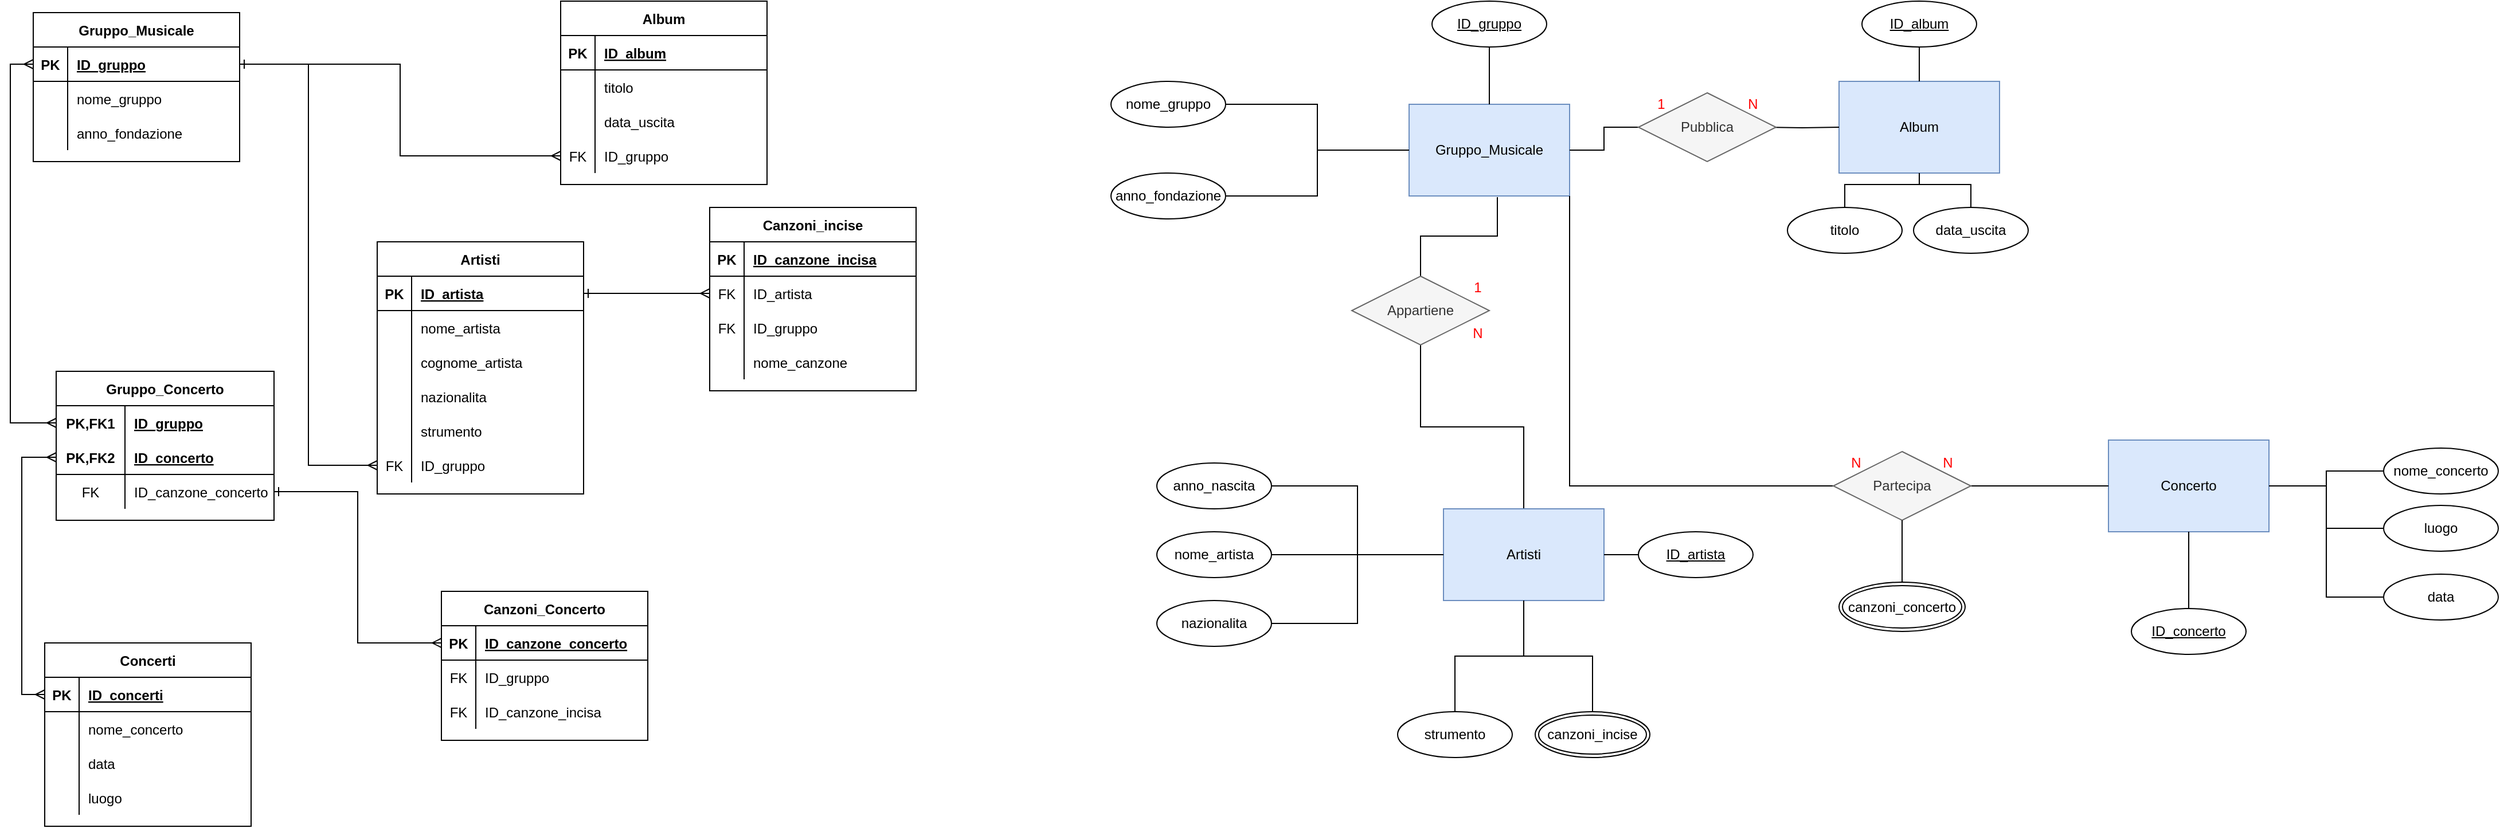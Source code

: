 <mxfile version="13.9.9" type="github">
  <diagram name="Page-1" id="e7e014a7-5840-1c2e-5031-d8a46d1fe8dd">
    <mxGraphModel dx="2842" dy="896" grid="1" gridSize="10" guides="1" tooltips="1" connect="1" arrows="1" fold="1" page="1" pageScale="1" pageWidth="1169" pageHeight="826" background="#ffffff" math="0" shadow="0">
      <root>
        <mxCell id="0" />
        <mxCell id="1" parent="0" />
        <mxCell id="KTUMlyn5Q8RxVWPa-o7w-100" value="Gruppo_Musicale" style="whiteSpace=wrap;html=1;align=center;fillColor=#dae8fc;strokeColor=#6c8ebf;" vertex="1" parent="1">
          <mxGeometry x="80" y="120" width="140" height="80" as="geometry" />
        </mxCell>
        <mxCell id="KTUMlyn5Q8RxVWPa-o7w-101" value="Album" style="whiteSpace=wrap;html=1;align=center;fillColor=#dae8fc;strokeColor=#6c8ebf;" vertex="1" parent="1">
          <mxGeometry x="455" y="100" width="140" height="80" as="geometry" />
        </mxCell>
        <mxCell id="KTUMlyn5Q8RxVWPa-o7w-102" value="Concerto" style="whiteSpace=wrap;html=1;align=center;fillColor=#dae8fc;strokeColor=#6c8ebf;" vertex="1" parent="1">
          <mxGeometry x="690" y="413" width="140" height="80" as="geometry" />
        </mxCell>
        <mxCell id="KTUMlyn5Q8RxVWPa-o7w-166" style="edgeStyle=orthogonalEdgeStyle;rounded=0;orthogonalLoop=1;jettySize=auto;html=1;entryX=0.5;entryY=1;entryDx=0;entryDy=0;startArrow=none;startFill=0;endArrow=none;endFill=0;fontColor=#000000;" edge="1" parent="1" source="KTUMlyn5Q8RxVWPa-o7w-103" target="KTUMlyn5Q8RxVWPa-o7w-152">
          <mxGeometry relative="1" as="geometry" />
        </mxCell>
        <mxCell id="KTUMlyn5Q8RxVWPa-o7w-103" value="Artisti" style="whiteSpace=wrap;html=1;align=center;fillColor=#dae8fc;strokeColor=#6c8ebf;" vertex="1" parent="1">
          <mxGeometry x="110" y="473" width="140" height="80" as="geometry" />
        </mxCell>
        <mxCell id="KTUMlyn5Q8RxVWPa-o7w-163" style="edgeStyle=orthogonalEdgeStyle;rounded=0;orthogonalLoop=1;jettySize=auto;html=1;entryX=0;entryY=0.5;entryDx=0;entryDy=0;startArrow=none;startFill=0;endArrow=none;endFill=0;fontColor=#000000;" edge="1" parent="1" source="KTUMlyn5Q8RxVWPa-o7w-104" target="KTUMlyn5Q8RxVWPa-o7w-100">
          <mxGeometry relative="1" as="geometry" />
        </mxCell>
        <mxCell id="KTUMlyn5Q8RxVWPa-o7w-104" value="nome_gruppo" style="ellipse;whiteSpace=wrap;html=1;align=center;" vertex="1" parent="1">
          <mxGeometry x="-180" y="100" width="100" height="40" as="geometry" />
        </mxCell>
        <mxCell id="KTUMlyn5Q8RxVWPa-o7w-106" style="edgeStyle=orthogonalEdgeStyle;rounded=0;orthogonalLoop=1;jettySize=auto;html=1;startArrow=none;startFill=0;endArrow=none;endFill=0;" edge="1" parent="1" source="KTUMlyn5Q8RxVWPa-o7w-105" target="KTUMlyn5Q8RxVWPa-o7w-100">
          <mxGeometry relative="1" as="geometry" />
        </mxCell>
        <mxCell id="KTUMlyn5Q8RxVWPa-o7w-105" value="ID_gruppo" style="ellipse;whiteSpace=wrap;html=1;align=center;fontStyle=4;" vertex="1" parent="1">
          <mxGeometry x="100" y="30" width="100" height="40" as="geometry" />
        </mxCell>
        <mxCell id="KTUMlyn5Q8RxVWPa-o7w-164" style="edgeStyle=orthogonalEdgeStyle;rounded=0;orthogonalLoop=1;jettySize=auto;html=1;entryX=0;entryY=0.5;entryDx=0;entryDy=0;startArrow=none;startFill=0;endArrow=none;endFill=0;fontColor=#000000;" edge="1" parent="1" source="KTUMlyn5Q8RxVWPa-o7w-108" target="KTUMlyn5Q8RxVWPa-o7w-100">
          <mxGeometry relative="1" as="geometry" />
        </mxCell>
        <mxCell id="KTUMlyn5Q8RxVWPa-o7w-108" value="anno_fondazione" style="ellipse;whiteSpace=wrap;html=1;align=center;" vertex="1" parent="1">
          <mxGeometry x="-180" y="180" width="100" height="40" as="geometry" />
        </mxCell>
        <mxCell id="KTUMlyn5Q8RxVWPa-o7w-111" style="edgeStyle=orthogonalEdgeStyle;rounded=0;orthogonalLoop=1;jettySize=auto;html=1;entryX=1;entryY=0.5;entryDx=0;entryDy=0;startArrow=none;startFill=0;endArrow=none;endFill=0;" edge="1" parent="1" source="KTUMlyn5Q8RxVWPa-o7w-110" target="KTUMlyn5Q8RxVWPa-o7w-100">
          <mxGeometry relative="1" as="geometry" />
        </mxCell>
        <mxCell id="KTUMlyn5Q8RxVWPa-o7w-112" style="edgeStyle=orthogonalEdgeStyle;rounded=0;orthogonalLoop=1;jettySize=auto;html=1;startArrow=none;startFill=0;endArrow=none;endFill=0;" edge="1" parent="1" target="KTUMlyn5Q8RxVWPa-o7w-101">
          <mxGeometry relative="1" as="geometry">
            <mxPoint x="390" y="140" as="sourcePoint" />
          </mxGeometry>
        </mxCell>
        <mxCell id="KTUMlyn5Q8RxVWPa-o7w-110" value="Pubblica" style="shape=rhombus;perimeter=rhombusPerimeter;whiteSpace=wrap;html=1;align=center;fillColor=#f5f5f5;strokeColor=#666666;fontColor=#333333;" vertex="1" parent="1">
          <mxGeometry x="280" y="110" width="120" height="60" as="geometry" />
        </mxCell>
        <mxCell id="KTUMlyn5Q8RxVWPa-o7w-113" value="1" style="text;html=1;align=center;verticalAlign=middle;whiteSpace=wrap;rounded=0;fontColor=#FF0000;" vertex="1" parent="1">
          <mxGeometry x="280" y="110" width="40" height="20" as="geometry" />
        </mxCell>
        <mxCell id="KTUMlyn5Q8RxVWPa-o7w-114" value="N" style="text;html=1;strokeColor=none;fillColor=none;align=center;verticalAlign=middle;whiteSpace=wrap;rounded=0;fontColor=#FF0000;" vertex="1" parent="1">
          <mxGeometry x="360" y="110" width="40" height="20" as="geometry" />
        </mxCell>
        <mxCell id="KTUMlyn5Q8RxVWPa-o7w-116" style="edgeStyle=orthogonalEdgeStyle;rounded=0;orthogonalLoop=1;jettySize=auto;html=1;entryX=0.5;entryY=0;entryDx=0;entryDy=0;startArrow=none;startFill=0;endArrow=none;endFill=0;fontColor=#FF0000;" edge="1" parent="1" source="KTUMlyn5Q8RxVWPa-o7w-115" target="KTUMlyn5Q8RxVWPa-o7w-101">
          <mxGeometry relative="1" as="geometry" />
        </mxCell>
        <mxCell id="KTUMlyn5Q8RxVWPa-o7w-115" value="ID_album" style="ellipse;whiteSpace=wrap;html=1;align=center;fontStyle=4;" vertex="1" parent="1">
          <mxGeometry x="475" y="30" width="100" height="40" as="geometry" />
        </mxCell>
        <mxCell id="KTUMlyn5Q8RxVWPa-o7w-119" style="edgeStyle=orthogonalEdgeStyle;rounded=0;orthogonalLoop=1;jettySize=auto;html=1;entryX=0.5;entryY=1;entryDx=0;entryDy=0;startArrow=none;startFill=0;endArrow=none;endFill=0;fontColor=#FF0000;" edge="1" parent="1" source="KTUMlyn5Q8RxVWPa-o7w-117" target="KTUMlyn5Q8RxVWPa-o7w-101">
          <mxGeometry relative="1" as="geometry" />
        </mxCell>
        <mxCell id="KTUMlyn5Q8RxVWPa-o7w-117" value="titolo" style="ellipse;whiteSpace=wrap;html=1;align=center;" vertex="1" parent="1">
          <mxGeometry x="410" y="210" width="100" height="40" as="geometry" />
        </mxCell>
        <mxCell id="KTUMlyn5Q8RxVWPa-o7w-155" style="edgeStyle=orthogonalEdgeStyle;rounded=0;orthogonalLoop=1;jettySize=auto;html=1;entryX=0.5;entryY=1;entryDx=0;entryDy=0;startArrow=none;startFill=0;endArrow=none;endFill=0;fontColor=#000000;" edge="1" parent="1" source="KTUMlyn5Q8RxVWPa-o7w-118" target="KTUMlyn5Q8RxVWPa-o7w-101">
          <mxGeometry relative="1" as="geometry" />
        </mxCell>
        <mxCell id="KTUMlyn5Q8RxVWPa-o7w-118" value="data_uscita" style="ellipse;whiteSpace=wrap;html=1;align=center;" vertex="1" parent="1">
          <mxGeometry x="520" y="210" width="100" height="40" as="geometry" />
        </mxCell>
        <mxCell id="KTUMlyn5Q8RxVWPa-o7w-159" style="edgeStyle=orthogonalEdgeStyle;rounded=0;orthogonalLoop=1;jettySize=auto;html=1;entryX=0;entryY=0.5;entryDx=0;entryDy=0;startArrow=none;startFill=0;endArrow=none;endFill=0;fontColor=#000000;" edge="1" parent="1" source="KTUMlyn5Q8RxVWPa-o7w-121" target="KTUMlyn5Q8RxVWPa-o7w-102">
          <mxGeometry relative="1" as="geometry" />
        </mxCell>
        <mxCell id="KTUMlyn5Q8RxVWPa-o7w-161" style="edgeStyle=orthogonalEdgeStyle;rounded=0;orthogonalLoop=1;jettySize=auto;html=1;entryX=1;entryY=1;entryDx=0;entryDy=0;startArrow=none;startFill=0;endArrow=none;endFill=0;fontColor=#000000;" edge="1" parent="1" source="KTUMlyn5Q8RxVWPa-o7w-121" target="KTUMlyn5Q8RxVWPa-o7w-100">
          <mxGeometry relative="1" as="geometry" />
        </mxCell>
        <mxCell id="KTUMlyn5Q8RxVWPa-o7w-121" value="Partecipa" style="shape=rhombus;perimeter=rhombusPerimeter;whiteSpace=wrap;html=1;align=center;fillColor=#f5f5f5;strokeColor=#666666;fontColor=#333333;" vertex="1" parent="1">
          <mxGeometry x="450" y="423" width="120" height="60" as="geometry" />
        </mxCell>
        <mxCell id="KTUMlyn5Q8RxVWPa-o7w-124" value="N" style="text;html=1;strokeColor=none;fillColor=none;align=center;verticalAlign=middle;whiteSpace=wrap;rounded=0;fontColor=#FF0000;" vertex="1" parent="1">
          <mxGeometry x="530" y="423" width="40" height="20" as="geometry" />
        </mxCell>
        <mxCell id="KTUMlyn5Q8RxVWPa-o7w-125" value="N" style="text;html=1;strokeColor=none;fillColor=none;align=center;verticalAlign=middle;whiteSpace=wrap;rounded=0;fontColor=#FF0000;" vertex="1" parent="1">
          <mxGeometry x="450" y="423" width="40" height="20" as="geometry" />
        </mxCell>
        <mxCell id="KTUMlyn5Q8RxVWPa-o7w-127" style="edgeStyle=orthogonalEdgeStyle;rounded=0;orthogonalLoop=1;jettySize=auto;html=1;startArrow=none;startFill=0;endArrow=none;endFill=0;fontColor=#FF0000;" edge="1" parent="1" source="KTUMlyn5Q8RxVWPa-o7w-126" target="KTUMlyn5Q8RxVWPa-o7w-102">
          <mxGeometry relative="1" as="geometry" />
        </mxCell>
        <mxCell id="KTUMlyn5Q8RxVWPa-o7w-126" value="ID_concerto" style="ellipse;whiteSpace=wrap;html=1;align=center;fontStyle=4;" vertex="1" parent="1">
          <mxGeometry x="710" y="560" width="100" height="40" as="geometry" />
        </mxCell>
        <mxCell id="KTUMlyn5Q8RxVWPa-o7w-158" style="edgeStyle=orthogonalEdgeStyle;rounded=0;orthogonalLoop=1;jettySize=auto;html=1;entryX=1;entryY=0.5;entryDx=0;entryDy=0;startArrow=none;startFill=0;endArrow=none;endFill=0;fontColor=#000000;" edge="1" parent="1" source="KTUMlyn5Q8RxVWPa-o7w-128" target="KTUMlyn5Q8RxVWPa-o7w-102">
          <mxGeometry relative="1" as="geometry" />
        </mxCell>
        <mxCell id="KTUMlyn5Q8RxVWPa-o7w-128" value="nome_concerto" style="ellipse;whiteSpace=wrap;html=1;align=center;" vertex="1" parent="1">
          <mxGeometry x="930" y="420" width="100" height="40" as="geometry" />
        </mxCell>
        <mxCell id="KTUMlyn5Q8RxVWPa-o7w-157" style="edgeStyle=orthogonalEdgeStyle;rounded=0;orthogonalLoop=1;jettySize=auto;html=1;entryX=1;entryY=0.5;entryDx=0;entryDy=0;startArrow=none;startFill=0;endArrow=none;endFill=0;fontColor=#000000;" edge="1" parent="1" source="KTUMlyn5Q8RxVWPa-o7w-129" target="KTUMlyn5Q8RxVWPa-o7w-102">
          <mxGeometry relative="1" as="geometry" />
        </mxCell>
        <mxCell id="KTUMlyn5Q8RxVWPa-o7w-129" value="luogo" style="ellipse;whiteSpace=wrap;html=1;align=center;" vertex="1" parent="1">
          <mxGeometry x="930" y="470" width="100" height="40" as="geometry" />
        </mxCell>
        <mxCell id="KTUMlyn5Q8RxVWPa-o7w-156" style="edgeStyle=orthogonalEdgeStyle;rounded=0;orthogonalLoop=1;jettySize=auto;html=1;entryX=1;entryY=0.5;entryDx=0;entryDy=0;startArrow=none;startFill=0;endArrow=none;endFill=0;fontColor=#000000;" edge="1" parent="1" source="KTUMlyn5Q8RxVWPa-o7w-130" target="KTUMlyn5Q8RxVWPa-o7w-102">
          <mxGeometry relative="1" as="geometry" />
        </mxCell>
        <mxCell id="KTUMlyn5Q8RxVWPa-o7w-130" value="data" style="ellipse;whiteSpace=wrap;html=1;align=center;" vertex="1" parent="1">
          <mxGeometry x="930" y="530" width="100" height="40" as="geometry" />
        </mxCell>
        <mxCell id="KTUMlyn5Q8RxVWPa-o7w-160" style="edgeStyle=orthogonalEdgeStyle;rounded=0;orthogonalLoop=1;jettySize=auto;html=1;entryX=0.5;entryY=1;entryDx=0;entryDy=0;startArrow=none;startFill=0;endArrow=none;endFill=0;fontColor=#000000;" edge="1" parent="1" source="KTUMlyn5Q8RxVWPa-o7w-136" target="KTUMlyn5Q8RxVWPa-o7w-121">
          <mxGeometry relative="1" as="geometry" />
        </mxCell>
        <mxCell id="KTUMlyn5Q8RxVWPa-o7w-136" value="canzoni_concerto" style="ellipse;shape=doubleEllipse;margin=3;whiteSpace=wrap;html=1;align=center;" vertex="1" parent="1">
          <mxGeometry x="455" y="537" width="110" height="43" as="geometry" />
        </mxCell>
        <mxCell id="KTUMlyn5Q8RxVWPa-o7w-172" style="edgeStyle=orthogonalEdgeStyle;rounded=0;orthogonalLoop=1;jettySize=auto;html=1;entryX=1;entryY=0.5;entryDx=0;entryDy=0;startArrow=none;startFill=0;endArrow=none;endFill=0;fontColor=#000000;" edge="1" parent="1" source="KTUMlyn5Q8RxVWPa-o7w-138" target="KTUMlyn5Q8RxVWPa-o7w-103">
          <mxGeometry relative="1" as="geometry" />
        </mxCell>
        <mxCell id="KTUMlyn5Q8RxVWPa-o7w-138" value="ID_artista" style="ellipse;whiteSpace=wrap;html=1;align=center;fontStyle=4;" vertex="1" parent="1">
          <mxGeometry x="280" y="493" width="100" height="40" as="geometry" />
        </mxCell>
        <mxCell id="KTUMlyn5Q8RxVWPa-o7w-168" style="edgeStyle=orthogonalEdgeStyle;rounded=0;orthogonalLoop=1;jettySize=auto;html=1;entryX=0;entryY=0.5;entryDx=0;entryDy=0;startArrow=none;startFill=0;endArrow=none;endFill=0;fontColor=#000000;" edge="1" parent="1" source="KTUMlyn5Q8RxVWPa-o7w-140" target="KTUMlyn5Q8RxVWPa-o7w-103">
          <mxGeometry relative="1" as="geometry" />
        </mxCell>
        <mxCell id="KTUMlyn5Q8RxVWPa-o7w-140" value="nome_artista" style="ellipse;whiteSpace=wrap;html=1;align=center;" vertex="1" parent="1">
          <mxGeometry x="-140" y="493" width="100" height="40" as="geometry" />
        </mxCell>
        <mxCell id="KTUMlyn5Q8RxVWPa-o7w-169" style="edgeStyle=orthogonalEdgeStyle;rounded=0;orthogonalLoop=1;jettySize=auto;html=1;entryX=0;entryY=0.5;entryDx=0;entryDy=0;startArrow=none;startFill=0;endArrow=none;endFill=0;fontColor=#000000;" edge="1" parent="1" source="KTUMlyn5Q8RxVWPa-o7w-141" target="KTUMlyn5Q8RxVWPa-o7w-103">
          <mxGeometry relative="1" as="geometry" />
        </mxCell>
        <mxCell id="KTUMlyn5Q8RxVWPa-o7w-141" value="nazionalita" style="ellipse;whiteSpace=wrap;html=1;align=center;" vertex="1" parent="1">
          <mxGeometry x="-140" y="553" width="100" height="40" as="geometry" />
        </mxCell>
        <mxCell id="KTUMlyn5Q8RxVWPa-o7w-167" style="edgeStyle=orthogonalEdgeStyle;rounded=0;orthogonalLoop=1;jettySize=auto;html=1;entryX=0;entryY=0.5;entryDx=0;entryDy=0;startArrow=none;startFill=0;endArrow=none;endFill=0;fontColor=#000000;" edge="1" parent="1" source="KTUMlyn5Q8RxVWPa-o7w-142" target="KTUMlyn5Q8RxVWPa-o7w-103">
          <mxGeometry relative="1" as="geometry" />
        </mxCell>
        <mxCell id="KTUMlyn5Q8RxVWPa-o7w-142" value="anno_nascita" style="ellipse;whiteSpace=wrap;html=1;align=center;" vertex="1" parent="1">
          <mxGeometry x="-140" y="433" width="100" height="40" as="geometry" />
        </mxCell>
        <mxCell id="KTUMlyn5Q8RxVWPa-o7w-171" style="edgeStyle=orthogonalEdgeStyle;rounded=0;orthogonalLoop=1;jettySize=auto;html=1;entryX=0.5;entryY=1;entryDx=0;entryDy=0;startArrow=none;startFill=0;endArrow=none;endFill=0;fontColor=#000000;" edge="1" parent="1" source="KTUMlyn5Q8RxVWPa-o7w-147" target="KTUMlyn5Q8RxVWPa-o7w-103">
          <mxGeometry relative="1" as="geometry" />
        </mxCell>
        <mxCell id="KTUMlyn5Q8RxVWPa-o7w-147" value="strumento" style="ellipse;whiteSpace=wrap;html=1;align=center;" vertex="1" parent="1">
          <mxGeometry x="70" y="650" width="100" height="40" as="geometry" />
        </mxCell>
        <mxCell id="KTUMlyn5Q8RxVWPa-o7w-170" style="edgeStyle=orthogonalEdgeStyle;rounded=0;orthogonalLoop=1;jettySize=auto;html=1;entryX=0.5;entryY=1;entryDx=0;entryDy=0;startArrow=none;startFill=0;endArrow=none;endFill=0;fontColor=#000000;" edge="1" parent="1" source="KTUMlyn5Q8RxVWPa-o7w-149" target="KTUMlyn5Q8RxVWPa-o7w-103">
          <mxGeometry relative="1" as="geometry" />
        </mxCell>
        <mxCell id="KTUMlyn5Q8RxVWPa-o7w-149" value="canzoni_incise" style="ellipse;shape=doubleEllipse;margin=3;whiteSpace=wrap;html=1;align=center;" vertex="1" parent="1">
          <mxGeometry x="190" y="650" width="100" height="40" as="geometry" />
        </mxCell>
        <mxCell id="KTUMlyn5Q8RxVWPa-o7w-165" style="edgeStyle=orthogonalEdgeStyle;rounded=0;orthogonalLoop=1;jettySize=auto;html=1;entryX=0.55;entryY=1.013;entryDx=0;entryDy=0;entryPerimeter=0;startArrow=none;startFill=0;endArrow=none;endFill=0;fontColor=#000000;" edge="1" parent="1" source="KTUMlyn5Q8RxVWPa-o7w-152" target="KTUMlyn5Q8RxVWPa-o7w-100">
          <mxGeometry relative="1" as="geometry" />
        </mxCell>
        <mxCell id="KTUMlyn5Q8RxVWPa-o7w-152" value="Appartiene" style="shape=rhombus;perimeter=rhombusPerimeter;whiteSpace=wrap;html=1;align=center;fillColor=#f5f5f5;strokeColor=#666666;fontColor=#333333;" vertex="1" parent="1">
          <mxGeometry x="30" y="270" width="120" height="60" as="geometry" />
        </mxCell>
        <mxCell id="KTUMlyn5Q8RxVWPa-o7w-173" value="Gruppo_Musicale" style="shape=table;startSize=30;container=1;collapsible=1;childLayout=tableLayout;fixedRows=1;rowLines=0;fontStyle=1;align=center;resizeLast=1;fontColor=#000000;" vertex="1" parent="1">
          <mxGeometry x="-1120" y="40" width="180" height="130" as="geometry" />
        </mxCell>
        <mxCell id="KTUMlyn5Q8RxVWPa-o7w-174" value="" style="shape=partialRectangle;collapsible=0;dropTarget=0;pointerEvents=0;fillColor=none;top=0;left=0;bottom=1;right=0;points=[[0,0.5],[1,0.5]];portConstraint=eastwest;" vertex="1" parent="KTUMlyn5Q8RxVWPa-o7w-173">
          <mxGeometry y="30" width="180" height="30" as="geometry" />
        </mxCell>
        <mxCell id="KTUMlyn5Q8RxVWPa-o7w-175" value="PK" style="shape=partialRectangle;connectable=0;fillColor=none;top=0;left=0;bottom=0;right=0;fontStyle=1;overflow=hidden;" vertex="1" parent="KTUMlyn5Q8RxVWPa-o7w-174">
          <mxGeometry width="30" height="30" as="geometry" />
        </mxCell>
        <mxCell id="KTUMlyn5Q8RxVWPa-o7w-176" value="ID_gruppo" style="shape=partialRectangle;connectable=0;fillColor=none;top=0;left=0;bottom=0;right=0;align=left;spacingLeft=6;fontStyle=5;overflow=hidden;" vertex="1" parent="KTUMlyn5Q8RxVWPa-o7w-174">
          <mxGeometry x="30" width="150" height="30" as="geometry" />
        </mxCell>
        <mxCell id="KTUMlyn5Q8RxVWPa-o7w-177" value="" style="shape=partialRectangle;collapsible=0;dropTarget=0;pointerEvents=0;fillColor=none;top=0;left=0;bottom=0;right=0;points=[[0,0.5],[1,0.5]];portConstraint=eastwest;" vertex="1" parent="KTUMlyn5Q8RxVWPa-o7w-173">
          <mxGeometry y="60" width="180" height="30" as="geometry" />
        </mxCell>
        <mxCell id="KTUMlyn5Q8RxVWPa-o7w-178" value="" style="shape=partialRectangle;connectable=0;fillColor=none;top=0;left=0;bottom=0;right=0;editable=1;overflow=hidden;" vertex="1" parent="KTUMlyn5Q8RxVWPa-o7w-177">
          <mxGeometry width="30" height="30" as="geometry" />
        </mxCell>
        <mxCell id="KTUMlyn5Q8RxVWPa-o7w-179" value="nome_gruppo" style="shape=partialRectangle;connectable=0;fillColor=none;top=0;left=0;bottom=0;right=0;align=left;spacingLeft=6;overflow=hidden;" vertex="1" parent="KTUMlyn5Q8RxVWPa-o7w-177">
          <mxGeometry x="30" width="150" height="30" as="geometry" />
        </mxCell>
        <mxCell id="KTUMlyn5Q8RxVWPa-o7w-180" value="" style="shape=partialRectangle;collapsible=0;dropTarget=0;pointerEvents=0;fillColor=none;top=0;left=0;bottom=0;right=0;points=[[0,0.5],[1,0.5]];portConstraint=eastwest;" vertex="1" parent="KTUMlyn5Q8RxVWPa-o7w-173">
          <mxGeometry y="90" width="180" height="30" as="geometry" />
        </mxCell>
        <mxCell id="KTUMlyn5Q8RxVWPa-o7w-181" value="" style="shape=partialRectangle;connectable=0;fillColor=none;top=0;left=0;bottom=0;right=0;editable=1;overflow=hidden;" vertex="1" parent="KTUMlyn5Q8RxVWPa-o7w-180">
          <mxGeometry width="30" height="30" as="geometry" />
        </mxCell>
        <mxCell id="KTUMlyn5Q8RxVWPa-o7w-182" value="anno_fondazione" style="shape=partialRectangle;connectable=0;fillColor=none;top=0;left=0;bottom=0;right=0;align=left;spacingLeft=6;overflow=hidden;" vertex="1" parent="KTUMlyn5Q8RxVWPa-o7w-180">
          <mxGeometry x="30" width="150" height="30" as="geometry" />
        </mxCell>
        <mxCell id="KTUMlyn5Q8RxVWPa-o7w-186" value="Album" style="shape=table;startSize=30;container=1;collapsible=1;childLayout=tableLayout;fixedRows=1;rowLines=0;fontStyle=1;align=center;resizeLast=1;fontColor=#000000;" vertex="1" parent="1">
          <mxGeometry x="-660" y="30" width="180" height="160" as="geometry" />
        </mxCell>
        <mxCell id="KTUMlyn5Q8RxVWPa-o7w-187" value="" style="shape=partialRectangle;collapsible=0;dropTarget=0;pointerEvents=0;fillColor=none;top=0;left=0;bottom=1;right=0;points=[[0,0.5],[1,0.5]];portConstraint=eastwest;" vertex="1" parent="KTUMlyn5Q8RxVWPa-o7w-186">
          <mxGeometry y="30" width="180" height="30" as="geometry" />
        </mxCell>
        <mxCell id="KTUMlyn5Q8RxVWPa-o7w-188" value="PK" style="shape=partialRectangle;connectable=0;fillColor=none;top=0;left=0;bottom=0;right=0;fontStyle=1;overflow=hidden;" vertex="1" parent="KTUMlyn5Q8RxVWPa-o7w-187">
          <mxGeometry width="30" height="30" as="geometry" />
        </mxCell>
        <mxCell id="KTUMlyn5Q8RxVWPa-o7w-189" value="ID_album" style="shape=partialRectangle;connectable=0;fillColor=none;top=0;left=0;bottom=0;right=0;align=left;spacingLeft=6;fontStyle=5;overflow=hidden;" vertex="1" parent="KTUMlyn5Q8RxVWPa-o7w-187">
          <mxGeometry x="30" width="150" height="30" as="geometry" />
        </mxCell>
        <mxCell id="KTUMlyn5Q8RxVWPa-o7w-190" value="" style="shape=partialRectangle;collapsible=0;dropTarget=0;pointerEvents=0;fillColor=none;top=0;left=0;bottom=0;right=0;points=[[0,0.5],[1,0.5]];portConstraint=eastwest;" vertex="1" parent="KTUMlyn5Q8RxVWPa-o7w-186">
          <mxGeometry y="60" width="180" height="30" as="geometry" />
        </mxCell>
        <mxCell id="KTUMlyn5Q8RxVWPa-o7w-191" value="" style="shape=partialRectangle;connectable=0;fillColor=none;top=0;left=0;bottom=0;right=0;editable=1;overflow=hidden;" vertex="1" parent="KTUMlyn5Q8RxVWPa-o7w-190">
          <mxGeometry width="30" height="30" as="geometry" />
        </mxCell>
        <mxCell id="KTUMlyn5Q8RxVWPa-o7w-192" value="titolo" style="shape=partialRectangle;connectable=0;fillColor=none;top=0;left=0;bottom=0;right=0;align=left;spacingLeft=6;overflow=hidden;" vertex="1" parent="KTUMlyn5Q8RxVWPa-o7w-190">
          <mxGeometry x="30" width="150" height="30" as="geometry" />
        </mxCell>
        <mxCell id="KTUMlyn5Q8RxVWPa-o7w-193" value="" style="shape=partialRectangle;collapsible=0;dropTarget=0;pointerEvents=0;fillColor=none;top=0;left=0;bottom=0;right=0;points=[[0,0.5],[1,0.5]];portConstraint=eastwest;" vertex="1" parent="KTUMlyn5Q8RxVWPa-o7w-186">
          <mxGeometry y="90" width="180" height="30" as="geometry" />
        </mxCell>
        <mxCell id="KTUMlyn5Q8RxVWPa-o7w-194" value="" style="shape=partialRectangle;connectable=0;fillColor=none;top=0;left=0;bottom=0;right=0;editable=1;overflow=hidden;" vertex="1" parent="KTUMlyn5Q8RxVWPa-o7w-193">
          <mxGeometry width="30" height="30" as="geometry" />
        </mxCell>
        <mxCell id="KTUMlyn5Q8RxVWPa-o7w-195" value="data_uscita" style="shape=partialRectangle;connectable=0;fillColor=none;top=0;left=0;bottom=0;right=0;align=left;spacingLeft=6;overflow=hidden;" vertex="1" parent="KTUMlyn5Q8RxVWPa-o7w-193">
          <mxGeometry x="30" width="150" height="30" as="geometry" />
        </mxCell>
        <mxCell id="KTUMlyn5Q8RxVWPa-o7w-196" style="shape=partialRectangle;collapsible=0;dropTarget=0;pointerEvents=0;fillColor=none;top=0;left=0;bottom=0;right=0;points=[[0,0.5],[1,0.5]];portConstraint=eastwest;" vertex="1" parent="KTUMlyn5Q8RxVWPa-o7w-186">
          <mxGeometry y="120" width="180" height="30" as="geometry" />
        </mxCell>
        <mxCell id="KTUMlyn5Q8RxVWPa-o7w-197" value="FK" style="shape=partialRectangle;connectable=0;fillColor=none;top=0;left=0;bottom=0;right=0;editable=1;overflow=hidden;" vertex="1" parent="KTUMlyn5Q8RxVWPa-o7w-196">
          <mxGeometry width="30" height="30" as="geometry" />
        </mxCell>
        <mxCell id="KTUMlyn5Q8RxVWPa-o7w-198" value="ID_gruppo" style="shape=partialRectangle;connectable=0;fillColor=none;top=0;left=0;bottom=0;right=0;align=left;spacingLeft=6;overflow=hidden;" vertex="1" parent="KTUMlyn5Q8RxVWPa-o7w-196">
          <mxGeometry x="30" width="150" height="30" as="geometry" />
        </mxCell>
        <mxCell id="KTUMlyn5Q8RxVWPa-o7w-209" value="Artisti" style="shape=table;startSize=30;container=1;collapsible=1;childLayout=tableLayout;fixedRows=1;rowLines=0;fontStyle=1;align=center;resizeLast=1;fontColor=#000000;" vertex="1" parent="1">
          <mxGeometry x="-820" y="240" width="180" height="220" as="geometry" />
        </mxCell>
        <mxCell id="KTUMlyn5Q8RxVWPa-o7w-210" value="" style="shape=partialRectangle;collapsible=0;dropTarget=0;pointerEvents=0;fillColor=none;top=0;left=0;bottom=1;right=0;points=[[0,0.5],[1,0.5]];portConstraint=eastwest;" vertex="1" parent="KTUMlyn5Q8RxVWPa-o7w-209">
          <mxGeometry y="30" width="180" height="30" as="geometry" />
        </mxCell>
        <mxCell id="KTUMlyn5Q8RxVWPa-o7w-211" value="PK" style="shape=partialRectangle;connectable=0;fillColor=none;top=0;left=0;bottom=0;right=0;fontStyle=1;overflow=hidden;" vertex="1" parent="KTUMlyn5Q8RxVWPa-o7w-210">
          <mxGeometry width="30" height="30" as="geometry" />
        </mxCell>
        <mxCell id="KTUMlyn5Q8RxVWPa-o7w-212" value="ID_artista" style="shape=partialRectangle;connectable=0;fillColor=none;top=0;left=0;bottom=0;right=0;align=left;spacingLeft=6;fontStyle=5;overflow=hidden;" vertex="1" parent="KTUMlyn5Q8RxVWPa-o7w-210">
          <mxGeometry x="30" width="150" height="30" as="geometry" />
        </mxCell>
        <mxCell id="KTUMlyn5Q8RxVWPa-o7w-213" value="" style="shape=partialRectangle;collapsible=0;dropTarget=0;pointerEvents=0;fillColor=none;top=0;left=0;bottom=0;right=0;points=[[0,0.5],[1,0.5]];portConstraint=eastwest;" vertex="1" parent="KTUMlyn5Q8RxVWPa-o7w-209">
          <mxGeometry y="60" width="180" height="30" as="geometry" />
        </mxCell>
        <mxCell id="KTUMlyn5Q8RxVWPa-o7w-214" value="" style="shape=partialRectangle;connectable=0;fillColor=none;top=0;left=0;bottom=0;right=0;editable=1;overflow=hidden;" vertex="1" parent="KTUMlyn5Q8RxVWPa-o7w-213">
          <mxGeometry width="30" height="30" as="geometry" />
        </mxCell>
        <mxCell id="KTUMlyn5Q8RxVWPa-o7w-215" value="nome_artista" style="shape=partialRectangle;connectable=0;fillColor=none;top=0;left=0;bottom=0;right=0;align=left;spacingLeft=6;overflow=hidden;" vertex="1" parent="KTUMlyn5Q8RxVWPa-o7w-213">
          <mxGeometry x="30" width="150" height="30" as="geometry" />
        </mxCell>
        <mxCell id="KTUMlyn5Q8RxVWPa-o7w-216" value="" style="shape=partialRectangle;collapsible=0;dropTarget=0;pointerEvents=0;fillColor=none;top=0;left=0;bottom=0;right=0;points=[[0,0.5],[1,0.5]];portConstraint=eastwest;" vertex="1" parent="KTUMlyn5Q8RxVWPa-o7w-209">
          <mxGeometry y="90" width="180" height="30" as="geometry" />
        </mxCell>
        <mxCell id="KTUMlyn5Q8RxVWPa-o7w-217" value="" style="shape=partialRectangle;connectable=0;fillColor=none;top=0;left=0;bottom=0;right=0;editable=1;overflow=hidden;" vertex="1" parent="KTUMlyn5Q8RxVWPa-o7w-216">
          <mxGeometry width="30" height="30" as="geometry" />
        </mxCell>
        <mxCell id="KTUMlyn5Q8RxVWPa-o7w-218" value="cognome_artista" style="shape=partialRectangle;connectable=0;fillColor=none;top=0;left=0;bottom=0;right=0;align=left;spacingLeft=6;overflow=hidden;" vertex="1" parent="KTUMlyn5Q8RxVWPa-o7w-216">
          <mxGeometry x="30" width="150" height="30" as="geometry" />
        </mxCell>
        <mxCell id="KTUMlyn5Q8RxVWPa-o7w-219" style="shape=partialRectangle;collapsible=0;dropTarget=0;pointerEvents=0;fillColor=none;top=0;left=0;bottom=0;right=0;points=[[0,0.5],[1,0.5]];portConstraint=eastwest;" vertex="1" parent="KTUMlyn5Q8RxVWPa-o7w-209">
          <mxGeometry y="120" width="180" height="30" as="geometry" />
        </mxCell>
        <mxCell id="KTUMlyn5Q8RxVWPa-o7w-220" style="shape=partialRectangle;connectable=0;fillColor=none;top=0;left=0;bottom=0;right=0;editable=1;overflow=hidden;" vertex="1" parent="KTUMlyn5Q8RxVWPa-o7w-219">
          <mxGeometry width="30" height="30" as="geometry" />
        </mxCell>
        <mxCell id="KTUMlyn5Q8RxVWPa-o7w-221" value="nazionalita" style="shape=partialRectangle;connectable=0;fillColor=none;top=0;left=0;bottom=0;right=0;align=left;spacingLeft=6;overflow=hidden;" vertex="1" parent="KTUMlyn5Q8RxVWPa-o7w-219">
          <mxGeometry x="30" width="150" height="30" as="geometry" />
        </mxCell>
        <mxCell id="KTUMlyn5Q8RxVWPa-o7w-222" style="shape=partialRectangle;collapsible=0;dropTarget=0;pointerEvents=0;fillColor=none;top=0;left=0;bottom=0;right=0;points=[[0,0.5],[1,0.5]];portConstraint=eastwest;" vertex="1" parent="KTUMlyn5Q8RxVWPa-o7w-209">
          <mxGeometry y="150" width="180" height="30" as="geometry" />
        </mxCell>
        <mxCell id="KTUMlyn5Q8RxVWPa-o7w-223" style="shape=partialRectangle;connectable=0;fillColor=none;top=0;left=0;bottom=0;right=0;editable=1;overflow=hidden;" vertex="1" parent="KTUMlyn5Q8RxVWPa-o7w-222">
          <mxGeometry width="30" height="30" as="geometry" />
        </mxCell>
        <mxCell id="KTUMlyn5Q8RxVWPa-o7w-224" value="strumento" style="shape=partialRectangle;connectable=0;fillColor=none;top=0;left=0;bottom=0;right=0;align=left;spacingLeft=6;overflow=hidden;" vertex="1" parent="KTUMlyn5Q8RxVWPa-o7w-222">
          <mxGeometry x="30" width="150" height="30" as="geometry" />
        </mxCell>
        <mxCell id="KTUMlyn5Q8RxVWPa-o7w-225" style="shape=partialRectangle;collapsible=0;dropTarget=0;pointerEvents=0;fillColor=none;top=0;left=0;bottom=0;right=0;points=[[0,0.5],[1,0.5]];portConstraint=eastwest;" vertex="1" parent="KTUMlyn5Q8RxVWPa-o7w-209">
          <mxGeometry y="180" width="180" height="30" as="geometry" />
        </mxCell>
        <mxCell id="KTUMlyn5Q8RxVWPa-o7w-226" value="FK" style="shape=partialRectangle;connectable=0;fillColor=none;top=0;left=0;bottom=0;right=0;editable=1;overflow=hidden;" vertex="1" parent="KTUMlyn5Q8RxVWPa-o7w-225">
          <mxGeometry width="30" height="30" as="geometry" />
        </mxCell>
        <mxCell id="KTUMlyn5Q8RxVWPa-o7w-227" value="ID_gruppo" style="shape=partialRectangle;connectable=0;fillColor=none;top=0;left=0;bottom=0;right=0;align=left;spacingLeft=6;overflow=hidden;" vertex="1" parent="KTUMlyn5Q8RxVWPa-o7w-225">
          <mxGeometry x="30" width="150" height="30" as="geometry" />
        </mxCell>
        <mxCell id="KTUMlyn5Q8RxVWPa-o7w-228" value="Canzoni_incise" style="shape=table;startSize=30;container=1;collapsible=1;childLayout=tableLayout;fixedRows=1;rowLines=0;fontStyle=1;align=center;resizeLast=1;fontColor=#000000;" vertex="1" parent="1">
          <mxGeometry x="-530" y="210" width="180" height="160" as="geometry" />
        </mxCell>
        <mxCell id="KTUMlyn5Q8RxVWPa-o7w-229" value="" style="shape=partialRectangle;collapsible=0;dropTarget=0;pointerEvents=0;fillColor=none;top=0;left=0;bottom=1;right=0;points=[[0,0.5],[1,0.5]];portConstraint=eastwest;" vertex="1" parent="KTUMlyn5Q8RxVWPa-o7w-228">
          <mxGeometry y="30" width="180" height="30" as="geometry" />
        </mxCell>
        <mxCell id="KTUMlyn5Q8RxVWPa-o7w-230" value="PK" style="shape=partialRectangle;connectable=0;fillColor=none;top=0;left=0;bottom=0;right=0;fontStyle=1;overflow=hidden;" vertex="1" parent="KTUMlyn5Q8RxVWPa-o7w-229">
          <mxGeometry width="30" height="30" as="geometry" />
        </mxCell>
        <mxCell id="KTUMlyn5Q8RxVWPa-o7w-231" value="ID_canzone_incisa" style="shape=partialRectangle;connectable=0;fillColor=none;top=0;left=0;bottom=0;right=0;align=left;spacingLeft=6;fontStyle=5;overflow=hidden;" vertex="1" parent="KTUMlyn5Q8RxVWPa-o7w-229">
          <mxGeometry x="30" width="150" height="30" as="geometry" />
        </mxCell>
        <mxCell id="KTUMlyn5Q8RxVWPa-o7w-232" value="" style="shape=partialRectangle;collapsible=0;dropTarget=0;pointerEvents=0;fillColor=none;top=0;left=0;bottom=0;right=0;points=[[0,0.5],[1,0.5]];portConstraint=eastwest;" vertex="1" parent="KTUMlyn5Q8RxVWPa-o7w-228">
          <mxGeometry y="60" width="180" height="30" as="geometry" />
        </mxCell>
        <mxCell id="KTUMlyn5Q8RxVWPa-o7w-233" value="FK" style="shape=partialRectangle;connectable=0;fillColor=none;top=0;left=0;bottom=0;right=0;editable=1;overflow=hidden;" vertex="1" parent="KTUMlyn5Q8RxVWPa-o7w-232">
          <mxGeometry width="30" height="30" as="geometry" />
        </mxCell>
        <mxCell id="KTUMlyn5Q8RxVWPa-o7w-234" value="ID_artista" style="shape=partialRectangle;connectable=0;fillColor=none;top=0;left=0;bottom=0;right=0;align=left;spacingLeft=6;overflow=hidden;" vertex="1" parent="KTUMlyn5Q8RxVWPa-o7w-232">
          <mxGeometry x="30" width="150" height="30" as="geometry" />
        </mxCell>
        <mxCell id="KTUMlyn5Q8RxVWPa-o7w-235" value="" style="shape=partialRectangle;collapsible=0;dropTarget=0;pointerEvents=0;fillColor=none;top=0;left=0;bottom=0;right=0;points=[[0,0.5],[1,0.5]];portConstraint=eastwest;" vertex="1" parent="KTUMlyn5Q8RxVWPa-o7w-228">
          <mxGeometry y="90" width="180" height="30" as="geometry" />
        </mxCell>
        <mxCell id="KTUMlyn5Q8RxVWPa-o7w-236" value="FK" style="shape=partialRectangle;connectable=0;fillColor=none;top=0;left=0;bottom=0;right=0;editable=1;overflow=hidden;" vertex="1" parent="KTUMlyn5Q8RxVWPa-o7w-235">
          <mxGeometry width="30" height="30" as="geometry" />
        </mxCell>
        <mxCell id="KTUMlyn5Q8RxVWPa-o7w-237" value="ID_gruppo" style="shape=partialRectangle;connectable=0;fillColor=none;top=0;left=0;bottom=0;right=0;align=left;spacingLeft=6;overflow=hidden;" vertex="1" parent="KTUMlyn5Q8RxVWPa-o7w-235">
          <mxGeometry x="30" width="150" height="30" as="geometry" />
        </mxCell>
        <mxCell id="KTUMlyn5Q8RxVWPa-o7w-238" style="shape=partialRectangle;collapsible=0;dropTarget=0;pointerEvents=0;fillColor=none;top=0;left=0;bottom=0;right=0;points=[[0,0.5],[1,0.5]];portConstraint=eastwest;" vertex="1" parent="KTUMlyn5Q8RxVWPa-o7w-228">
          <mxGeometry y="120" width="180" height="30" as="geometry" />
        </mxCell>
        <mxCell id="KTUMlyn5Q8RxVWPa-o7w-239" style="shape=partialRectangle;connectable=0;fillColor=none;top=0;left=0;bottom=0;right=0;editable=1;overflow=hidden;" vertex="1" parent="KTUMlyn5Q8RxVWPa-o7w-238">
          <mxGeometry width="30" height="30" as="geometry" />
        </mxCell>
        <mxCell id="KTUMlyn5Q8RxVWPa-o7w-240" value="nome_canzone" style="shape=partialRectangle;connectable=0;fillColor=none;top=0;left=0;bottom=0;right=0;align=left;spacingLeft=6;overflow=hidden;" vertex="1" parent="KTUMlyn5Q8RxVWPa-o7w-238">
          <mxGeometry x="30" width="150" height="30" as="geometry" />
        </mxCell>
        <mxCell id="KTUMlyn5Q8RxVWPa-o7w-247" value="Concerti" style="shape=table;startSize=30;container=1;collapsible=1;childLayout=tableLayout;fixedRows=1;rowLines=0;fontStyle=1;align=center;resizeLast=1;fontColor=#000000;" vertex="1" parent="1">
          <mxGeometry x="-1110" y="590" width="180" height="160" as="geometry" />
        </mxCell>
        <mxCell id="KTUMlyn5Q8RxVWPa-o7w-248" value="" style="shape=partialRectangle;collapsible=0;dropTarget=0;pointerEvents=0;fillColor=none;top=0;left=0;bottom=1;right=0;points=[[0,0.5],[1,0.5]];portConstraint=eastwest;" vertex="1" parent="KTUMlyn5Q8RxVWPa-o7w-247">
          <mxGeometry y="30" width="180" height="30" as="geometry" />
        </mxCell>
        <mxCell id="KTUMlyn5Q8RxVWPa-o7w-249" value="PK" style="shape=partialRectangle;connectable=0;fillColor=none;top=0;left=0;bottom=0;right=0;fontStyle=1;overflow=hidden;" vertex="1" parent="KTUMlyn5Q8RxVWPa-o7w-248">
          <mxGeometry width="30" height="30" as="geometry" />
        </mxCell>
        <mxCell id="KTUMlyn5Q8RxVWPa-o7w-250" value="ID_concerti" style="shape=partialRectangle;connectable=0;fillColor=none;top=0;left=0;bottom=0;right=0;align=left;spacingLeft=6;fontStyle=5;overflow=hidden;" vertex="1" parent="KTUMlyn5Q8RxVWPa-o7w-248">
          <mxGeometry x="30" width="150" height="30" as="geometry" />
        </mxCell>
        <mxCell id="KTUMlyn5Q8RxVWPa-o7w-251" value="" style="shape=partialRectangle;collapsible=0;dropTarget=0;pointerEvents=0;fillColor=none;top=0;left=0;bottom=0;right=0;points=[[0,0.5],[1,0.5]];portConstraint=eastwest;" vertex="1" parent="KTUMlyn5Q8RxVWPa-o7w-247">
          <mxGeometry y="60" width="180" height="30" as="geometry" />
        </mxCell>
        <mxCell id="KTUMlyn5Q8RxVWPa-o7w-252" value="" style="shape=partialRectangle;connectable=0;fillColor=none;top=0;left=0;bottom=0;right=0;editable=1;overflow=hidden;" vertex="1" parent="KTUMlyn5Q8RxVWPa-o7w-251">
          <mxGeometry width="30" height="30" as="geometry" />
        </mxCell>
        <mxCell id="KTUMlyn5Q8RxVWPa-o7w-253" value="nome_concerto" style="shape=partialRectangle;connectable=0;fillColor=none;top=0;left=0;bottom=0;right=0;align=left;spacingLeft=6;overflow=hidden;" vertex="1" parent="KTUMlyn5Q8RxVWPa-o7w-251">
          <mxGeometry x="30" width="150" height="30" as="geometry" />
        </mxCell>
        <mxCell id="KTUMlyn5Q8RxVWPa-o7w-254" value="" style="shape=partialRectangle;collapsible=0;dropTarget=0;pointerEvents=0;fillColor=none;top=0;left=0;bottom=0;right=0;points=[[0,0.5],[1,0.5]];portConstraint=eastwest;" vertex="1" parent="KTUMlyn5Q8RxVWPa-o7w-247">
          <mxGeometry y="90" width="180" height="30" as="geometry" />
        </mxCell>
        <mxCell id="KTUMlyn5Q8RxVWPa-o7w-255" value="" style="shape=partialRectangle;connectable=0;fillColor=none;top=0;left=0;bottom=0;right=0;editable=1;overflow=hidden;" vertex="1" parent="KTUMlyn5Q8RxVWPa-o7w-254">
          <mxGeometry width="30" height="30" as="geometry" />
        </mxCell>
        <mxCell id="KTUMlyn5Q8RxVWPa-o7w-256" value="data" style="shape=partialRectangle;connectable=0;fillColor=none;top=0;left=0;bottom=0;right=0;align=left;spacingLeft=6;overflow=hidden;" vertex="1" parent="KTUMlyn5Q8RxVWPa-o7w-254">
          <mxGeometry x="30" width="150" height="30" as="geometry" />
        </mxCell>
        <mxCell id="KTUMlyn5Q8RxVWPa-o7w-257" style="shape=partialRectangle;collapsible=0;dropTarget=0;pointerEvents=0;fillColor=none;top=0;left=0;bottom=0;right=0;points=[[0,0.5],[1,0.5]];portConstraint=eastwest;" vertex="1" parent="KTUMlyn5Q8RxVWPa-o7w-247">
          <mxGeometry y="120" width="180" height="30" as="geometry" />
        </mxCell>
        <mxCell id="KTUMlyn5Q8RxVWPa-o7w-258" style="shape=partialRectangle;connectable=0;fillColor=none;top=0;left=0;bottom=0;right=0;editable=1;overflow=hidden;" vertex="1" parent="KTUMlyn5Q8RxVWPa-o7w-257">
          <mxGeometry width="30" height="30" as="geometry" />
        </mxCell>
        <mxCell id="KTUMlyn5Q8RxVWPa-o7w-259" value="luogo" style="shape=partialRectangle;connectable=0;fillColor=none;top=0;left=0;bottom=0;right=0;align=left;spacingLeft=6;overflow=hidden;" vertex="1" parent="KTUMlyn5Q8RxVWPa-o7w-257">
          <mxGeometry x="30" width="150" height="30" as="geometry" />
        </mxCell>
        <mxCell id="KTUMlyn5Q8RxVWPa-o7w-260" value="1" style="text;html=1;align=center;verticalAlign=middle;whiteSpace=wrap;rounded=0;fontColor=#FF0000;" vertex="1" parent="1">
          <mxGeometry x="120" y="270" width="40" height="20" as="geometry" />
        </mxCell>
        <mxCell id="KTUMlyn5Q8RxVWPa-o7w-261" value="N" style="text;html=1;strokeColor=none;fillColor=none;align=center;verticalAlign=middle;whiteSpace=wrap;rounded=0;fontColor=#FF0000;" vertex="1" parent="1">
          <mxGeometry x="120" y="310" width="40" height="20" as="geometry" />
        </mxCell>
        <mxCell id="KTUMlyn5Q8RxVWPa-o7w-275" value="Gruppo_Concerto" style="shape=table;startSize=30;container=1;collapsible=1;childLayout=tableLayout;fixedRows=1;rowLines=0;fontStyle=1;align=center;resizeLast=1;fontColor=#000000;" vertex="1" parent="1">
          <mxGeometry x="-1100" y="353" width="190" height="130" as="geometry" />
        </mxCell>
        <mxCell id="KTUMlyn5Q8RxVWPa-o7w-276" value="" style="shape=partialRectangle;collapsible=0;dropTarget=0;pointerEvents=0;fillColor=none;top=0;left=0;bottom=0;right=0;points=[[0,0.5],[1,0.5]];portConstraint=eastwest;" vertex="1" parent="KTUMlyn5Q8RxVWPa-o7w-275">
          <mxGeometry y="30" width="190" height="30" as="geometry" />
        </mxCell>
        <mxCell id="KTUMlyn5Q8RxVWPa-o7w-277" value="PK,FK1" style="shape=partialRectangle;connectable=0;fillColor=none;top=0;left=0;bottom=0;right=0;fontStyle=1;overflow=hidden;" vertex="1" parent="KTUMlyn5Q8RxVWPa-o7w-276">
          <mxGeometry width="60" height="30" as="geometry" />
        </mxCell>
        <mxCell id="KTUMlyn5Q8RxVWPa-o7w-278" value="ID_gruppo" style="shape=partialRectangle;connectable=0;fillColor=none;top=0;left=0;bottom=0;right=0;align=left;spacingLeft=6;fontStyle=5;overflow=hidden;" vertex="1" parent="KTUMlyn5Q8RxVWPa-o7w-276">
          <mxGeometry x="60" width="130" height="30" as="geometry" />
        </mxCell>
        <mxCell id="KTUMlyn5Q8RxVWPa-o7w-279" value="" style="shape=partialRectangle;collapsible=0;dropTarget=0;pointerEvents=0;fillColor=none;top=0;left=0;bottom=1;right=0;points=[[0,0.5],[1,0.5]];portConstraint=eastwest;" vertex="1" parent="KTUMlyn5Q8RxVWPa-o7w-275">
          <mxGeometry y="60" width="190" height="30" as="geometry" />
        </mxCell>
        <mxCell id="KTUMlyn5Q8RxVWPa-o7w-280" value="PK,FK2" style="shape=partialRectangle;connectable=0;fillColor=none;top=0;left=0;bottom=0;right=0;fontStyle=1;overflow=hidden;" vertex="1" parent="KTUMlyn5Q8RxVWPa-o7w-279">
          <mxGeometry width="60" height="30" as="geometry" />
        </mxCell>
        <mxCell id="KTUMlyn5Q8RxVWPa-o7w-281" value="ID_concerto" style="shape=partialRectangle;connectable=0;fillColor=none;top=0;left=0;bottom=0;right=0;align=left;spacingLeft=6;fontStyle=5;overflow=hidden;" vertex="1" parent="KTUMlyn5Q8RxVWPa-o7w-279">
          <mxGeometry x="60" width="130" height="30" as="geometry" />
        </mxCell>
        <mxCell id="KTUMlyn5Q8RxVWPa-o7w-282" value="" style="shape=partialRectangle;collapsible=0;dropTarget=0;pointerEvents=0;fillColor=none;top=0;left=0;bottom=0;right=0;points=[[0,0.5],[1,0.5]];portConstraint=eastwest;" vertex="1" parent="KTUMlyn5Q8RxVWPa-o7w-275">
          <mxGeometry y="90" width="190" height="30" as="geometry" />
        </mxCell>
        <mxCell id="KTUMlyn5Q8RxVWPa-o7w-283" value="FK" style="shape=partialRectangle;connectable=0;fillColor=none;top=0;left=0;bottom=0;right=0;editable=1;overflow=hidden;" vertex="1" parent="KTUMlyn5Q8RxVWPa-o7w-282">
          <mxGeometry width="60" height="30" as="geometry" />
        </mxCell>
        <mxCell id="KTUMlyn5Q8RxVWPa-o7w-284" value="ID_canzone_concerto" style="shape=partialRectangle;connectable=0;fillColor=none;top=0;left=0;bottom=0;right=0;align=left;spacingLeft=6;overflow=hidden;" vertex="1" parent="KTUMlyn5Q8RxVWPa-o7w-282">
          <mxGeometry x="60" width="130" height="30" as="geometry" />
        </mxCell>
        <mxCell id="KTUMlyn5Q8RxVWPa-o7w-298" value="Canzoni_Concerto" style="shape=table;startSize=30;container=1;collapsible=1;childLayout=tableLayout;fixedRows=1;rowLines=0;fontStyle=1;align=center;resizeLast=1;fontColor=#000000;" vertex="1" parent="1">
          <mxGeometry x="-764" y="545" width="180" height="130" as="geometry" />
        </mxCell>
        <mxCell id="KTUMlyn5Q8RxVWPa-o7w-299" value="" style="shape=partialRectangle;collapsible=0;dropTarget=0;pointerEvents=0;fillColor=none;top=0;left=0;bottom=1;right=0;points=[[0,0.5],[1,0.5]];portConstraint=eastwest;" vertex="1" parent="KTUMlyn5Q8RxVWPa-o7w-298">
          <mxGeometry y="30" width="180" height="30" as="geometry" />
        </mxCell>
        <mxCell id="KTUMlyn5Q8RxVWPa-o7w-300" value="PK" style="shape=partialRectangle;connectable=0;fillColor=none;top=0;left=0;bottom=0;right=0;fontStyle=1;overflow=hidden;" vertex="1" parent="KTUMlyn5Q8RxVWPa-o7w-299">
          <mxGeometry width="30" height="30" as="geometry" />
        </mxCell>
        <mxCell id="KTUMlyn5Q8RxVWPa-o7w-301" value="ID_canzone_concerto" style="shape=partialRectangle;connectable=0;fillColor=none;top=0;left=0;bottom=0;right=0;align=left;spacingLeft=6;fontStyle=5;overflow=hidden;" vertex="1" parent="KTUMlyn5Q8RxVWPa-o7w-299">
          <mxGeometry x="30" width="150" height="30" as="geometry" />
        </mxCell>
        <mxCell id="KTUMlyn5Q8RxVWPa-o7w-305" value="" style="shape=partialRectangle;collapsible=0;dropTarget=0;pointerEvents=0;fillColor=none;top=0;left=0;bottom=0;right=0;points=[[0,0.5],[1,0.5]];portConstraint=eastwest;" vertex="1" parent="KTUMlyn5Q8RxVWPa-o7w-298">
          <mxGeometry y="60" width="180" height="30" as="geometry" />
        </mxCell>
        <mxCell id="KTUMlyn5Q8RxVWPa-o7w-306" value="FK" style="shape=partialRectangle;connectable=0;fillColor=none;top=0;left=0;bottom=0;right=0;editable=1;overflow=hidden;" vertex="1" parent="KTUMlyn5Q8RxVWPa-o7w-305">
          <mxGeometry width="30" height="30" as="geometry" />
        </mxCell>
        <mxCell id="KTUMlyn5Q8RxVWPa-o7w-307" value="ID_gruppo" style="shape=partialRectangle;connectable=0;fillColor=none;top=0;left=0;bottom=0;right=0;align=left;spacingLeft=6;overflow=hidden;" vertex="1" parent="KTUMlyn5Q8RxVWPa-o7w-305">
          <mxGeometry x="30" width="150" height="30" as="geometry" />
        </mxCell>
        <mxCell id="KTUMlyn5Q8RxVWPa-o7w-311" style="shape=partialRectangle;collapsible=0;dropTarget=0;pointerEvents=0;fillColor=none;top=0;left=0;bottom=0;right=0;points=[[0,0.5],[1,0.5]];portConstraint=eastwest;" vertex="1" parent="KTUMlyn5Q8RxVWPa-o7w-298">
          <mxGeometry y="90" width="180" height="30" as="geometry" />
        </mxCell>
        <mxCell id="KTUMlyn5Q8RxVWPa-o7w-312" value="FK" style="shape=partialRectangle;connectable=0;fillColor=none;top=0;left=0;bottom=0;right=0;editable=1;overflow=hidden;" vertex="1" parent="KTUMlyn5Q8RxVWPa-o7w-311">
          <mxGeometry width="30" height="30" as="geometry" />
        </mxCell>
        <mxCell id="KTUMlyn5Q8RxVWPa-o7w-313" value="ID_canzone_incisa" style="shape=partialRectangle;connectable=0;fillColor=none;top=0;left=0;bottom=0;right=0;align=left;spacingLeft=6;overflow=hidden;" vertex="1" parent="KTUMlyn5Q8RxVWPa-o7w-311">
          <mxGeometry x="30" width="150" height="30" as="geometry" />
        </mxCell>
        <mxCell id="KTUMlyn5Q8RxVWPa-o7w-315" style="edgeStyle=orthogonalEdgeStyle;rounded=0;orthogonalLoop=1;jettySize=auto;html=1;startArrow=ERone;startFill=0;endArrow=ERmany;endFill=0;fontColor=#000000;" edge="1" parent="1" source="KTUMlyn5Q8RxVWPa-o7w-174" target="KTUMlyn5Q8RxVWPa-o7w-196">
          <mxGeometry relative="1" as="geometry" />
        </mxCell>
        <mxCell id="KTUMlyn5Q8RxVWPa-o7w-317" style="edgeStyle=orthogonalEdgeStyle;rounded=0;orthogonalLoop=1;jettySize=auto;html=1;entryX=0;entryY=0.5;entryDx=0;entryDy=0;startArrow=ERone;startFill=0;endArrow=ERmany;endFill=0;fontColor=#000000;" edge="1" parent="1" source="KTUMlyn5Q8RxVWPa-o7w-174" target="KTUMlyn5Q8RxVWPa-o7w-225">
          <mxGeometry relative="1" as="geometry" />
        </mxCell>
        <mxCell id="KTUMlyn5Q8RxVWPa-o7w-318" style="edgeStyle=orthogonalEdgeStyle;rounded=0;orthogonalLoop=1;jettySize=auto;html=1;entryX=1;entryY=0.5;entryDx=0;entryDy=0;startArrow=ERmany;startFill=0;endArrow=ERone;endFill=0;fontColor=#000000;exitX=0;exitY=0.5;exitDx=0;exitDy=0;" edge="1" parent="1" source="KTUMlyn5Q8RxVWPa-o7w-232" target="KTUMlyn5Q8RxVWPa-o7w-210">
          <mxGeometry relative="1" as="geometry" />
        </mxCell>
        <mxCell id="KTUMlyn5Q8RxVWPa-o7w-321" style="edgeStyle=orthogonalEdgeStyle;rounded=0;orthogonalLoop=1;jettySize=auto;html=1;exitX=0;exitY=0.5;exitDx=0;exitDy=0;entryX=0;entryY=0.5;entryDx=0;entryDy=0;startArrow=ERmany;startFill=0;endArrow=ERmany;endFill=0;fontColor=#000000;" edge="1" parent="1" source="KTUMlyn5Q8RxVWPa-o7w-276" target="KTUMlyn5Q8RxVWPa-o7w-174">
          <mxGeometry relative="1" as="geometry" />
        </mxCell>
        <mxCell id="KTUMlyn5Q8RxVWPa-o7w-322" style="edgeStyle=orthogonalEdgeStyle;rounded=0;orthogonalLoop=1;jettySize=auto;html=1;entryX=0;entryY=0.5;entryDx=0;entryDy=0;startArrow=ERmany;startFill=0;endArrow=ERmany;endFill=0;fontColor=#000000;exitX=0;exitY=0.5;exitDx=0;exitDy=0;" edge="1" parent="1" source="KTUMlyn5Q8RxVWPa-o7w-248" target="KTUMlyn5Q8RxVWPa-o7w-279">
          <mxGeometry relative="1" as="geometry" />
        </mxCell>
        <mxCell id="KTUMlyn5Q8RxVWPa-o7w-323" style="edgeStyle=orthogonalEdgeStyle;rounded=0;orthogonalLoop=1;jettySize=auto;html=1;exitX=0;exitY=0.5;exitDx=0;exitDy=0;entryX=1;entryY=0.5;entryDx=0;entryDy=0;startArrow=ERmany;startFill=0;endArrow=ERone;endFill=0;fontColor=#000000;" edge="1" parent="1" source="KTUMlyn5Q8RxVWPa-o7w-299" target="KTUMlyn5Q8RxVWPa-o7w-282">
          <mxGeometry relative="1" as="geometry" />
        </mxCell>
      </root>
    </mxGraphModel>
  </diagram>
</mxfile>
